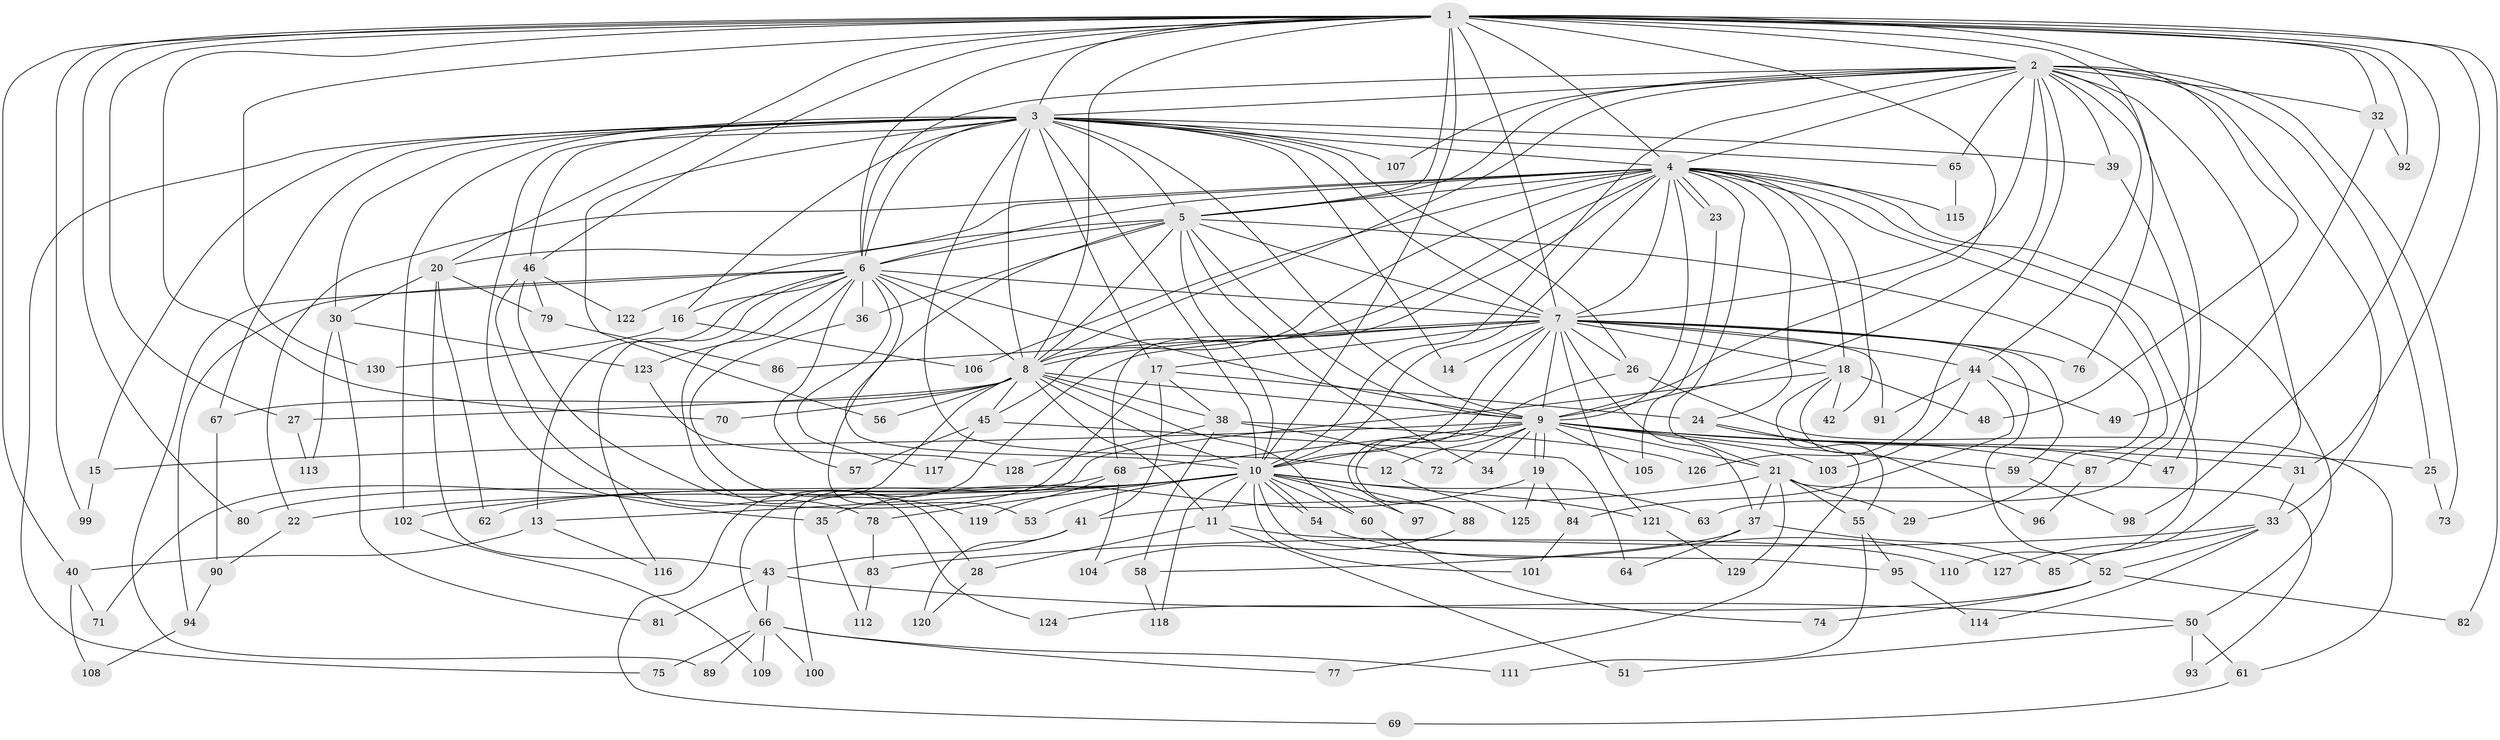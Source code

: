 // Generated by graph-tools (version 1.1) at 2025/01/03/09/25 03:01:22]
// undirected, 130 vertices, 285 edges
graph export_dot {
graph [start="1"]
  node [color=gray90,style=filled];
  1;
  2;
  3;
  4;
  5;
  6;
  7;
  8;
  9;
  10;
  11;
  12;
  13;
  14;
  15;
  16;
  17;
  18;
  19;
  20;
  21;
  22;
  23;
  24;
  25;
  26;
  27;
  28;
  29;
  30;
  31;
  32;
  33;
  34;
  35;
  36;
  37;
  38;
  39;
  40;
  41;
  42;
  43;
  44;
  45;
  46;
  47;
  48;
  49;
  50;
  51;
  52;
  53;
  54;
  55;
  56;
  57;
  58;
  59;
  60;
  61;
  62;
  63;
  64;
  65;
  66;
  67;
  68;
  69;
  70;
  71;
  72;
  73;
  74;
  75;
  76;
  77;
  78;
  79;
  80;
  81;
  82;
  83;
  84;
  85;
  86;
  87;
  88;
  89;
  90;
  91;
  92;
  93;
  94;
  95;
  96;
  97;
  98;
  99;
  100;
  101;
  102;
  103;
  104;
  105;
  106;
  107;
  108;
  109;
  110;
  111;
  112;
  113;
  114;
  115;
  116;
  117;
  118;
  119;
  120;
  121;
  122;
  123;
  124;
  125;
  126;
  127;
  128;
  129;
  130;
  1 -- 2;
  1 -- 3;
  1 -- 4;
  1 -- 5;
  1 -- 6;
  1 -- 7;
  1 -- 8;
  1 -- 9;
  1 -- 10;
  1 -- 20;
  1 -- 27;
  1 -- 31;
  1 -- 32;
  1 -- 40;
  1 -- 46;
  1 -- 48;
  1 -- 70;
  1 -- 76;
  1 -- 80;
  1 -- 82;
  1 -- 92;
  1 -- 98;
  1 -- 99;
  1 -- 130;
  2 -- 3;
  2 -- 4;
  2 -- 5;
  2 -- 6;
  2 -- 7;
  2 -- 8;
  2 -- 9;
  2 -- 10;
  2 -- 25;
  2 -- 32;
  2 -- 33;
  2 -- 39;
  2 -- 44;
  2 -- 47;
  2 -- 65;
  2 -- 73;
  2 -- 85;
  2 -- 107;
  2 -- 126;
  3 -- 4;
  3 -- 5;
  3 -- 6;
  3 -- 7;
  3 -- 8;
  3 -- 9;
  3 -- 10;
  3 -- 12;
  3 -- 14;
  3 -- 15;
  3 -- 16;
  3 -- 17;
  3 -- 26;
  3 -- 30;
  3 -- 35;
  3 -- 39;
  3 -- 46;
  3 -- 56;
  3 -- 65;
  3 -- 67;
  3 -- 75;
  3 -- 102;
  3 -- 107;
  4 -- 5;
  4 -- 6;
  4 -- 7;
  4 -- 8;
  4 -- 9;
  4 -- 10;
  4 -- 18;
  4 -- 20;
  4 -- 21;
  4 -- 22;
  4 -- 23;
  4 -- 23;
  4 -- 24;
  4 -- 42;
  4 -- 45;
  4 -- 50;
  4 -- 68;
  4 -- 87;
  4 -- 106;
  4 -- 110;
  4 -- 115;
  5 -- 6;
  5 -- 7;
  5 -- 8;
  5 -- 9;
  5 -- 10;
  5 -- 29;
  5 -- 34;
  5 -- 36;
  5 -- 53;
  5 -- 122;
  6 -- 7;
  6 -- 8;
  6 -- 9;
  6 -- 10;
  6 -- 13;
  6 -- 16;
  6 -- 28;
  6 -- 36;
  6 -- 57;
  6 -- 89;
  6 -- 94;
  6 -- 116;
  6 -- 117;
  6 -- 123;
  7 -- 8;
  7 -- 9;
  7 -- 10;
  7 -- 14;
  7 -- 17;
  7 -- 18;
  7 -- 26;
  7 -- 37;
  7 -- 44;
  7 -- 52;
  7 -- 59;
  7 -- 66;
  7 -- 76;
  7 -- 86;
  7 -- 91;
  7 -- 97;
  7 -- 121;
  8 -- 9;
  8 -- 10;
  8 -- 11;
  8 -- 27;
  8 -- 38;
  8 -- 45;
  8 -- 56;
  8 -- 60;
  8 -- 67;
  8 -- 69;
  8 -- 70;
  9 -- 10;
  9 -- 12;
  9 -- 15;
  9 -- 19;
  9 -- 19;
  9 -- 21;
  9 -- 25;
  9 -- 31;
  9 -- 34;
  9 -- 59;
  9 -- 68;
  9 -- 72;
  9 -- 87;
  9 -- 103;
  9 -- 105;
  10 -- 11;
  10 -- 13;
  10 -- 22;
  10 -- 53;
  10 -- 54;
  10 -- 54;
  10 -- 60;
  10 -- 62;
  10 -- 63;
  10 -- 78;
  10 -- 88;
  10 -- 95;
  10 -- 97;
  10 -- 101;
  10 -- 102;
  10 -- 118;
  10 -- 121;
  11 -- 28;
  11 -- 51;
  11 -- 110;
  12 -- 125;
  13 -- 40;
  13 -- 116;
  15 -- 99;
  16 -- 106;
  16 -- 130;
  17 -- 24;
  17 -- 38;
  17 -- 41;
  17 -- 71;
  18 -- 42;
  18 -- 48;
  18 -- 55;
  18 -- 96;
  18 -- 100;
  19 -- 35;
  19 -- 84;
  19 -- 125;
  20 -- 30;
  20 -- 43;
  20 -- 62;
  20 -- 79;
  21 -- 29;
  21 -- 37;
  21 -- 41;
  21 -- 55;
  21 -- 93;
  21 -- 129;
  22 -- 90;
  23 -- 105;
  24 -- 47;
  24 -- 77;
  25 -- 73;
  26 -- 61;
  26 -- 88;
  27 -- 113;
  28 -- 120;
  30 -- 81;
  30 -- 113;
  30 -- 123;
  31 -- 33;
  32 -- 49;
  32 -- 92;
  33 -- 52;
  33 -- 83;
  33 -- 114;
  33 -- 127;
  35 -- 112;
  36 -- 119;
  37 -- 58;
  37 -- 64;
  37 -- 85;
  38 -- 58;
  38 -- 72;
  38 -- 126;
  38 -- 128;
  39 -- 63;
  40 -- 71;
  40 -- 108;
  41 -- 43;
  41 -- 120;
  43 -- 50;
  43 -- 66;
  43 -- 81;
  44 -- 49;
  44 -- 84;
  44 -- 91;
  44 -- 103;
  45 -- 57;
  45 -- 64;
  45 -- 117;
  46 -- 78;
  46 -- 79;
  46 -- 122;
  46 -- 124;
  50 -- 51;
  50 -- 61;
  50 -- 93;
  52 -- 74;
  52 -- 82;
  52 -- 124;
  54 -- 127;
  55 -- 95;
  55 -- 111;
  58 -- 118;
  59 -- 98;
  60 -- 74;
  61 -- 69;
  65 -- 115;
  66 -- 75;
  66 -- 77;
  66 -- 89;
  66 -- 100;
  66 -- 109;
  66 -- 111;
  67 -- 90;
  68 -- 80;
  68 -- 104;
  68 -- 119;
  78 -- 83;
  79 -- 86;
  83 -- 112;
  84 -- 101;
  87 -- 96;
  88 -- 104;
  90 -- 94;
  94 -- 108;
  95 -- 114;
  102 -- 109;
  121 -- 129;
  123 -- 128;
}
